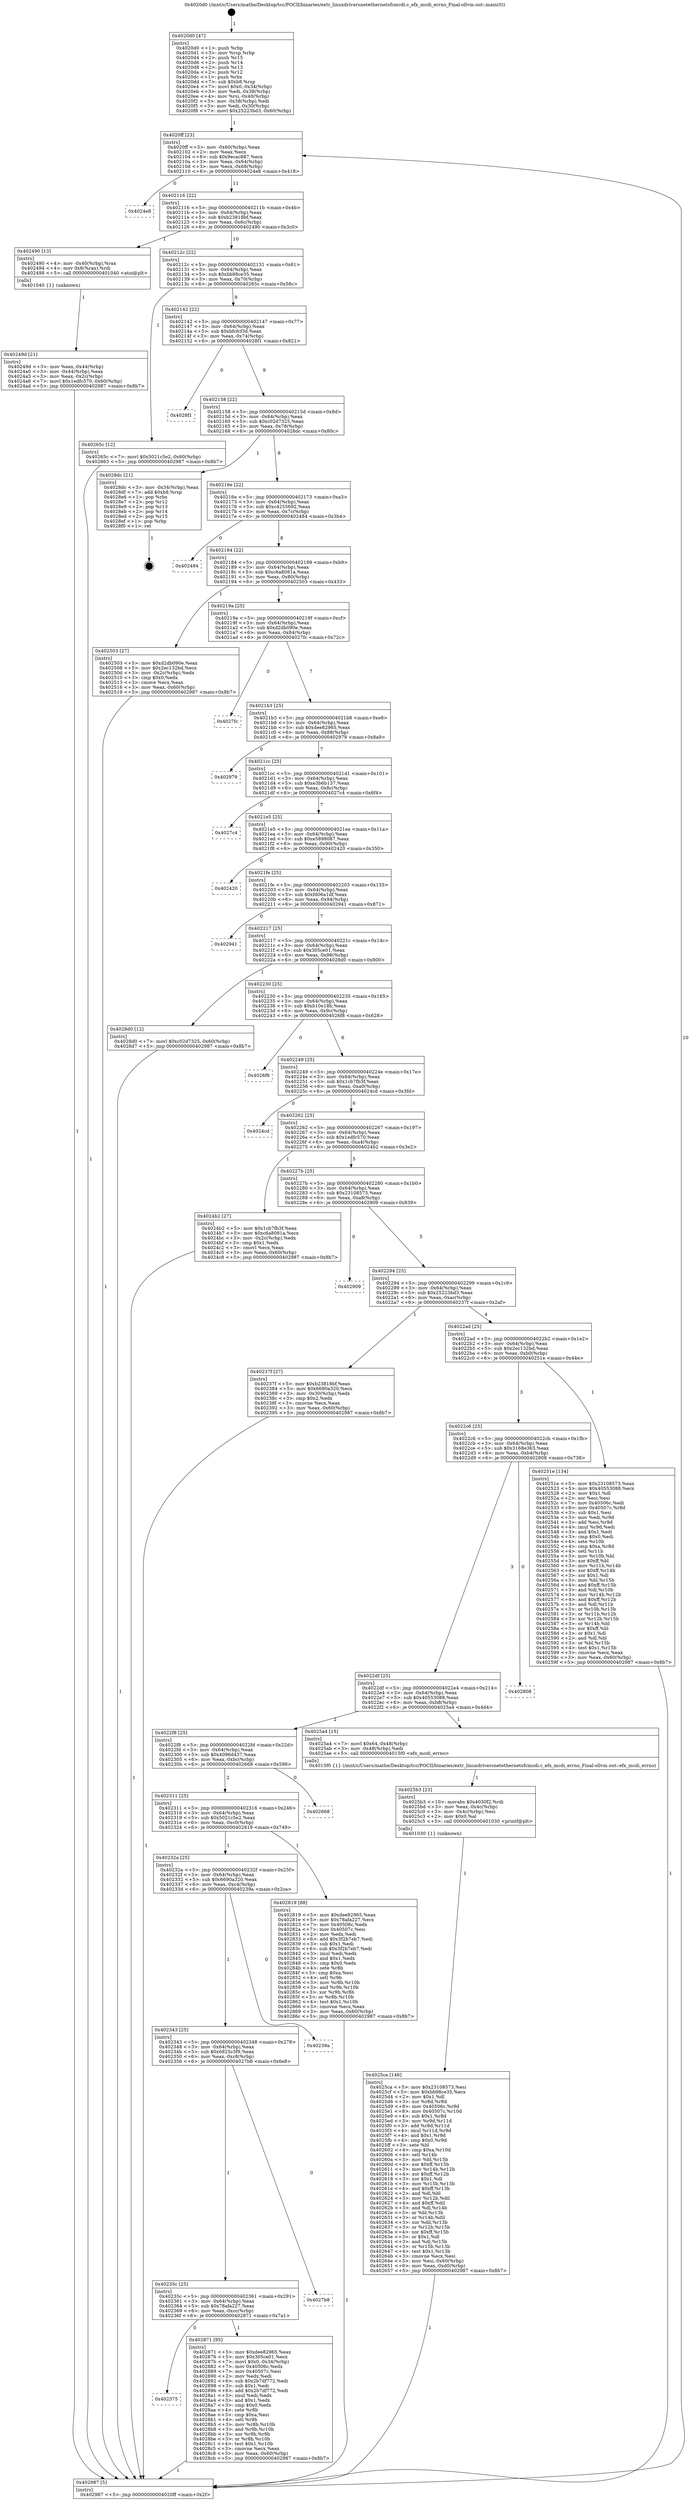 digraph "0x4020d0" {
  label = "0x4020d0 (/mnt/c/Users/mathe/Desktop/tcc/POCII/binaries/extr_linuxdriversnetethernetsfcmcdi.c_efx_mcdi_errno_Final-ollvm.out::main(0))"
  labelloc = "t"
  node[shape=record]

  Entry [label="",width=0.3,height=0.3,shape=circle,fillcolor=black,style=filled]
  "0x4020ff" [label="{
     0x4020ff [23]\l
     | [instrs]\l
     &nbsp;&nbsp;0x4020ff \<+3\>: mov -0x60(%rbp),%eax\l
     &nbsp;&nbsp;0x402102 \<+2\>: mov %eax,%ecx\l
     &nbsp;&nbsp;0x402104 \<+6\>: sub $0x9ecac887,%ecx\l
     &nbsp;&nbsp;0x40210a \<+3\>: mov %eax,-0x64(%rbp)\l
     &nbsp;&nbsp;0x40210d \<+3\>: mov %ecx,-0x68(%rbp)\l
     &nbsp;&nbsp;0x402110 \<+6\>: je 00000000004024e8 \<main+0x418\>\l
  }"]
  "0x4024e8" [label="{
     0x4024e8\l
  }", style=dashed]
  "0x402116" [label="{
     0x402116 [22]\l
     | [instrs]\l
     &nbsp;&nbsp;0x402116 \<+5\>: jmp 000000000040211b \<main+0x4b\>\l
     &nbsp;&nbsp;0x40211b \<+3\>: mov -0x64(%rbp),%eax\l
     &nbsp;&nbsp;0x40211e \<+5\>: sub $0xb23818bf,%eax\l
     &nbsp;&nbsp;0x402123 \<+3\>: mov %eax,-0x6c(%rbp)\l
     &nbsp;&nbsp;0x402126 \<+6\>: je 0000000000402490 \<main+0x3c0\>\l
  }"]
  Exit [label="",width=0.3,height=0.3,shape=circle,fillcolor=black,style=filled,peripheries=2]
  "0x402490" [label="{
     0x402490 [13]\l
     | [instrs]\l
     &nbsp;&nbsp;0x402490 \<+4\>: mov -0x40(%rbp),%rax\l
     &nbsp;&nbsp;0x402494 \<+4\>: mov 0x8(%rax),%rdi\l
     &nbsp;&nbsp;0x402498 \<+5\>: call 0000000000401040 \<atoi@plt\>\l
     | [calls]\l
     &nbsp;&nbsp;0x401040 \{1\} (unknown)\l
  }"]
  "0x40212c" [label="{
     0x40212c [22]\l
     | [instrs]\l
     &nbsp;&nbsp;0x40212c \<+5\>: jmp 0000000000402131 \<main+0x61\>\l
     &nbsp;&nbsp;0x402131 \<+3\>: mov -0x64(%rbp),%eax\l
     &nbsp;&nbsp;0x402134 \<+5\>: sub $0xbb98ce35,%eax\l
     &nbsp;&nbsp;0x402139 \<+3\>: mov %eax,-0x70(%rbp)\l
     &nbsp;&nbsp;0x40213c \<+6\>: je 000000000040265c \<main+0x58c\>\l
  }"]
  "0x402375" [label="{
     0x402375\l
  }", style=dashed]
  "0x40265c" [label="{
     0x40265c [12]\l
     | [instrs]\l
     &nbsp;&nbsp;0x40265c \<+7\>: movl $0x5021c5e2,-0x60(%rbp)\l
     &nbsp;&nbsp;0x402663 \<+5\>: jmp 0000000000402987 \<main+0x8b7\>\l
  }"]
  "0x402142" [label="{
     0x402142 [22]\l
     | [instrs]\l
     &nbsp;&nbsp;0x402142 \<+5\>: jmp 0000000000402147 \<main+0x77\>\l
     &nbsp;&nbsp;0x402147 \<+3\>: mov -0x64(%rbp),%eax\l
     &nbsp;&nbsp;0x40214a \<+5\>: sub $0xbfcfcf3d,%eax\l
     &nbsp;&nbsp;0x40214f \<+3\>: mov %eax,-0x74(%rbp)\l
     &nbsp;&nbsp;0x402152 \<+6\>: je 00000000004028f1 \<main+0x821\>\l
  }"]
  "0x402871" [label="{
     0x402871 [95]\l
     | [instrs]\l
     &nbsp;&nbsp;0x402871 \<+5\>: mov $0xdee82965,%eax\l
     &nbsp;&nbsp;0x402876 \<+5\>: mov $0x305ce01,%ecx\l
     &nbsp;&nbsp;0x40287b \<+7\>: movl $0x0,-0x34(%rbp)\l
     &nbsp;&nbsp;0x402882 \<+7\>: mov 0x40506c,%edx\l
     &nbsp;&nbsp;0x402889 \<+7\>: mov 0x40507c,%esi\l
     &nbsp;&nbsp;0x402890 \<+2\>: mov %edx,%edi\l
     &nbsp;&nbsp;0x402892 \<+6\>: sub $0x2b7df772,%edi\l
     &nbsp;&nbsp;0x402898 \<+3\>: sub $0x1,%edi\l
     &nbsp;&nbsp;0x40289b \<+6\>: add $0x2b7df772,%edi\l
     &nbsp;&nbsp;0x4028a1 \<+3\>: imul %edi,%edx\l
     &nbsp;&nbsp;0x4028a4 \<+3\>: and $0x1,%edx\l
     &nbsp;&nbsp;0x4028a7 \<+3\>: cmp $0x0,%edx\l
     &nbsp;&nbsp;0x4028aa \<+4\>: sete %r8b\l
     &nbsp;&nbsp;0x4028ae \<+3\>: cmp $0xa,%esi\l
     &nbsp;&nbsp;0x4028b1 \<+4\>: setl %r9b\l
     &nbsp;&nbsp;0x4028b5 \<+3\>: mov %r8b,%r10b\l
     &nbsp;&nbsp;0x4028b8 \<+3\>: and %r9b,%r10b\l
     &nbsp;&nbsp;0x4028bb \<+3\>: xor %r9b,%r8b\l
     &nbsp;&nbsp;0x4028be \<+3\>: or %r8b,%r10b\l
     &nbsp;&nbsp;0x4028c1 \<+4\>: test $0x1,%r10b\l
     &nbsp;&nbsp;0x4028c5 \<+3\>: cmovne %ecx,%eax\l
     &nbsp;&nbsp;0x4028c8 \<+3\>: mov %eax,-0x60(%rbp)\l
     &nbsp;&nbsp;0x4028cb \<+5\>: jmp 0000000000402987 \<main+0x8b7\>\l
  }"]
  "0x4028f1" [label="{
     0x4028f1\l
  }", style=dashed]
  "0x402158" [label="{
     0x402158 [22]\l
     | [instrs]\l
     &nbsp;&nbsp;0x402158 \<+5\>: jmp 000000000040215d \<main+0x8d\>\l
     &nbsp;&nbsp;0x40215d \<+3\>: mov -0x64(%rbp),%eax\l
     &nbsp;&nbsp;0x402160 \<+5\>: sub $0xc02d7325,%eax\l
     &nbsp;&nbsp;0x402165 \<+3\>: mov %eax,-0x78(%rbp)\l
     &nbsp;&nbsp;0x402168 \<+6\>: je 00000000004028dc \<main+0x80c\>\l
  }"]
  "0x40235c" [label="{
     0x40235c [25]\l
     | [instrs]\l
     &nbsp;&nbsp;0x40235c \<+5\>: jmp 0000000000402361 \<main+0x291\>\l
     &nbsp;&nbsp;0x402361 \<+3\>: mov -0x64(%rbp),%eax\l
     &nbsp;&nbsp;0x402364 \<+5\>: sub $0x78afa227,%eax\l
     &nbsp;&nbsp;0x402369 \<+6\>: mov %eax,-0xcc(%rbp)\l
     &nbsp;&nbsp;0x40236f \<+6\>: je 0000000000402871 \<main+0x7a1\>\l
  }"]
  "0x4028dc" [label="{
     0x4028dc [21]\l
     | [instrs]\l
     &nbsp;&nbsp;0x4028dc \<+3\>: mov -0x34(%rbp),%eax\l
     &nbsp;&nbsp;0x4028df \<+7\>: add $0xb8,%rsp\l
     &nbsp;&nbsp;0x4028e6 \<+1\>: pop %rbx\l
     &nbsp;&nbsp;0x4028e7 \<+2\>: pop %r12\l
     &nbsp;&nbsp;0x4028e9 \<+2\>: pop %r13\l
     &nbsp;&nbsp;0x4028eb \<+2\>: pop %r14\l
     &nbsp;&nbsp;0x4028ed \<+2\>: pop %r15\l
     &nbsp;&nbsp;0x4028ef \<+1\>: pop %rbp\l
     &nbsp;&nbsp;0x4028f0 \<+1\>: ret\l
  }"]
  "0x40216e" [label="{
     0x40216e [22]\l
     | [instrs]\l
     &nbsp;&nbsp;0x40216e \<+5\>: jmp 0000000000402173 \<main+0xa3\>\l
     &nbsp;&nbsp;0x402173 \<+3\>: mov -0x64(%rbp),%eax\l
     &nbsp;&nbsp;0x402176 \<+5\>: sub $0xc4255692,%eax\l
     &nbsp;&nbsp;0x40217b \<+3\>: mov %eax,-0x7c(%rbp)\l
     &nbsp;&nbsp;0x40217e \<+6\>: je 0000000000402484 \<main+0x3b4\>\l
  }"]
  "0x4027b8" [label="{
     0x4027b8\l
  }", style=dashed]
  "0x402484" [label="{
     0x402484\l
  }", style=dashed]
  "0x402184" [label="{
     0x402184 [22]\l
     | [instrs]\l
     &nbsp;&nbsp;0x402184 \<+5\>: jmp 0000000000402189 \<main+0xb9\>\l
     &nbsp;&nbsp;0x402189 \<+3\>: mov -0x64(%rbp),%eax\l
     &nbsp;&nbsp;0x40218c \<+5\>: sub $0xc6a8081a,%eax\l
     &nbsp;&nbsp;0x402191 \<+3\>: mov %eax,-0x80(%rbp)\l
     &nbsp;&nbsp;0x402194 \<+6\>: je 0000000000402503 \<main+0x433\>\l
  }"]
  "0x402343" [label="{
     0x402343 [25]\l
     | [instrs]\l
     &nbsp;&nbsp;0x402343 \<+5\>: jmp 0000000000402348 \<main+0x278\>\l
     &nbsp;&nbsp;0x402348 \<+3\>: mov -0x64(%rbp),%eax\l
     &nbsp;&nbsp;0x40234b \<+5\>: sub $0x6825c3f9,%eax\l
     &nbsp;&nbsp;0x402350 \<+6\>: mov %eax,-0xc8(%rbp)\l
     &nbsp;&nbsp;0x402356 \<+6\>: je 00000000004027b8 \<main+0x6e8\>\l
  }"]
  "0x402503" [label="{
     0x402503 [27]\l
     | [instrs]\l
     &nbsp;&nbsp;0x402503 \<+5\>: mov $0xd2db090e,%eax\l
     &nbsp;&nbsp;0x402508 \<+5\>: mov $0x2ec132bd,%ecx\l
     &nbsp;&nbsp;0x40250d \<+3\>: mov -0x2c(%rbp),%edx\l
     &nbsp;&nbsp;0x402510 \<+3\>: cmp $0x0,%edx\l
     &nbsp;&nbsp;0x402513 \<+3\>: cmove %ecx,%eax\l
     &nbsp;&nbsp;0x402516 \<+3\>: mov %eax,-0x60(%rbp)\l
     &nbsp;&nbsp;0x402519 \<+5\>: jmp 0000000000402987 \<main+0x8b7\>\l
  }"]
  "0x40219a" [label="{
     0x40219a [25]\l
     | [instrs]\l
     &nbsp;&nbsp;0x40219a \<+5\>: jmp 000000000040219f \<main+0xcf\>\l
     &nbsp;&nbsp;0x40219f \<+3\>: mov -0x64(%rbp),%eax\l
     &nbsp;&nbsp;0x4021a2 \<+5\>: sub $0xd2db090e,%eax\l
     &nbsp;&nbsp;0x4021a7 \<+6\>: mov %eax,-0x84(%rbp)\l
     &nbsp;&nbsp;0x4021ad \<+6\>: je 00000000004027fc \<main+0x72c\>\l
  }"]
  "0x40239a" [label="{
     0x40239a\l
  }", style=dashed]
  "0x4027fc" [label="{
     0x4027fc\l
  }", style=dashed]
  "0x4021b3" [label="{
     0x4021b3 [25]\l
     | [instrs]\l
     &nbsp;&nbsp;0x4021b3 \<+5\>: jmp 00000000004021b8 \<main+0xe8\>\l
     &nbsp;&nbsp;0x4021b8 \<+3\>: mov -0x64(%rbp),%eax\l
     &nbsp;&nbsp;0x4021bb \<+5\>: sub $0xdee82965,%eax\l
     &nbsp;&nbsp;0x4021c0 \<+6\>: mov %eax,-0x88(%rbp)\l
     &nbsp;&nbsp;0x4021c6 \<+6\>: je 0000000000402979 \<main+0x8a9\>\l
  }"]
  "0x40232a" [label="{
     0x40232a [25]\l
     | [instrs]\l
     &nbsp;&nbsp;0x40232a \<+5\>: jmp 000000000040232f \<main+0x25f\>\l
     &nbsp;&nbsp;0x40232f \<+3\>: mov -0x64(%rbp),%eax\l
     &nbsp;&nbsp;0x402332 \<+5\>: sub $0x6690a320,%eax\l
     &nbsp;&nbsp;0x402337 \<+6\>: mov %eax,-0xc4(%rbp)\l
     &nbsp;&nbsp;0x40233d \<+6\>: je 000000000040239a \<main+0x2ca\>\l
  }"]
  "0x402979" [label="{
     0x402979\l
  }", style=dashed]
  "0x4021cc" [label="{
     0x4021cc [25]\l
     | [instrs]\l
     &nbsp;&nbsp;0x4021cc \<+5\>: jmp 00000000004021d1 \<main+0x101\>\l
     &nbsp;&nbsp;0x4021d1 \<+3\>: mov -0x64(%rbp),%eax\l
     &nbsp;&nbsp;0x4021d4 \<+5\>: sub $0xe3b6b137,%eax\l
     &nbsp;&nbsp;0x4021d9 \<+6\>: mov %eax,-0x8c(%rbp)\l
     &nbsp;&nbsp;0x4021df \<+6\>: je 00000000004027c4 \<main+0x6f4\>\l
  }"]
  "0x402819" [label="{
     0x402819 [88]\l
     | [instrs]\l
     &nbsp;&nbsp;0x402819 \<+5\>: mov $0xdee82965,%eax\l
     &nbsp;&nbsp;0x40281e \<+5\>: mov $0x78afa227,%ecx\l
     &nbsp;&nbsp;0x402823 \<+7\>: mov 0x40506c,%edx\l
     &nbsp;&nbsp;0x40282a \<+7\>: mov 0x40507c,%esi\l
     &nbsp;&nbsp;0x402831 \<+2\>: mov %edx,%edi\l
     &nbsp;&nbsp;0x402833 \<+6\>: add $0x3f2b7eb7,%edi\l
     &nbsp;&nbsp;0x402839 \<+3\>: sub $0x1,%edi\l
     &nbsp;&nbsp;0x40283c \<+6\>: sub $0x3f2b7eb7,%edi\l
     &nbsp;&nbsp;0x402842 \<+3\>: imul %edi,%edx\l
     &nbsp;&nbsp;0x402845 \<+3\>: and $0x1,%edx\l
     &nbsp;&nbsp;0x402848 \<+3\>: cmp $0x0,%edx\l
     &nbsp;&nbsp;0x40284b \<+4\>: sete %r8b\l
     &nbsp;&nbsp;0x40284f \<+3\>: cmp $0xa,%esi\l
     &nbsp;&nbsp;0x402852 \<+4\>: setl %r9b\l
     &nbsp;&nbsp;0x402856 \<+3\>: mov %r8b,%r10b\l
     &nbsp;&nbsp;0x402859 \<+3\>: and %r9b,%r10b\l
     &nbsp;&nbsp;0x40285c \<+3\>: xor %r9b,%r8b\l
     &nbsp;&nbsp;0x40285f \<+3\>: or %r8b,%r10b\l
     &nbsp;&nbsp;0x402862 \<+4\>: test $0x1,%r10b\l
     &nbsp;&nbsp;0x402866 \<+3\>: cmovne %ecx,%eax\l
     &nbsp;&nbsp;0x402869 \<+3\>: mov %eax,-0x60(%rbp)\l
     &nbsp;&nbsp;0x40286c \<+5\>: jmp 0000000000402987 \<main+0x8b7\>\l
  }"]
  "0x4027c4" [label="{
     0x4027c4\l
  }", style=dashed]
  "0x4021e5" [label="{
     0x4021e5 [25]\l
     | [instrs]\l
     &nbsp;&nbsp;0x4021e5 \<+5\>: jmp 00000000004021ea \<main+0x11a\>\l
     &nbsp;&nbsp;0x4021ea \<+3\>: mov -0x64(%rbp),%eax\l
     &nbsp;&nbsp;0x4021ed \<+5\>: sub $0xe5898087,%eax\l
     &nbsp;&nbsp;0x4021f2 \<+6\>: mov %eax,-0x90(%rbp)\l
     &nbsp;&nbsp;0x4021f8 \<+6\>: je 0000000000402420 \<main+0x350\>\l
  }"]
  "0x402311" [label="{
     0x402311 [25]\l
     | [instrs]\l
     &nbsp;&nbsp;0x402311 \<+5\>: jmp 0000000000402316 \<main+0x246\>\l
     &nbsp;&nbsp;0x402316 \<+3\>: mov -0x64(%rbp),%eax\l
     &nbsp;&nbsp;0x402319 \<+5\>: sub $0x5021c5e2,%eax\l
     &nbsp;&nbsp;0x40231e \<+6\>: mov %eax,-0xc0(%rbp)\l
     &nbsp;&nbsp;0x402324 \<+6\>: je 0000000000402819 \<main+0x749\>\l
  }"]
  "0x402420" [label="{
     0x402420\l
  }", style=dashed]
  "0x4021fe" [label="{
     0x4021fe [25]\l
     | [instrs]\l
     &nbsp;&nbsp;0x4021fe \<+5\>: jmp 0000000000402203 \<main+0x133\>\l
     &nbsp;&nbsp;0x402203 \<+3\>: mov -0x64(%rbp),%eax\l
     &nbsp;&nbsp;0x402206 \<+5\>: sub $0xfd06a1df,%eax\l
     &nbsp;&nbsp;0x40220b \<+6\>: mov %eax,-0x94(%rbp)\l
     &nbsp;&nbsp;0x402211 \<+6\>: je 0000000000402941 \<main+0x871\>\l
  }"]
  "0x402668" [label="{
     0x402668\l
  }", style=dashed]
  "0x402941" [label="{
     0x402941\l
  }", style=dashed]
  "0x402217" [label="{
     0x402217 [25]\l
     | [instrs]\l
     &nbsp;&nbsp;0x402217 \<+5\>: jmp 000000000040221c \<main+0x14c\>\l
     &nbsp;&nbsp;0x40221c \<+3\>: mov -0x64(%rbp),%eax\l
     &nbsp;&nbsp;0x40221f \<+5\>: sub $0x305ce01,%eax\l
     &nbsp;&nbsp;0x402224 \<+6\>: mov %eax,-0x98(%rbp)\l
     &nbsp;&nbsp;0x40222a \<+6\>: je 00000000004028d0 \<main+0x800\>\l
  }"]
  "0x4025ca" [label="{
     0x4025ca [146]\l
     | [instrs]\l
     &nbsp;&nbsp;0x4025ca \<+5\>: mov $0x23108573,%esi\l
     &nbsp;&nbsp;0x4025cf \<+5\>: mov $0xbb98ce35,%ecx\l
     &nbsp;&nbsp;0x4025d4 \<+2\>: mov $0x1,%dl\l
     &nbsp;&nbsp;0x4025d6 \<+3\>: xor %r8d,%r8d\l
     &nbsp;&nbsp;0x4025d9 \<+8\>: mov 0x40506c,%r9d\l
     &nbsp;&nbsp;0x4025e1 \<+8\>: mov 0x40507c,%r10d\l
     &nbsp;&nbsp;0x4025e9 \<+4\>: sub $0x1,%r8d\l
     &nbsp;&nbsp;0x4025ed \<+3\>: mov %r9d,%r11d\l
     &nbsp;&nbsp;0x4025f0 \<+3\>: add %r8d,%r11d\l
     &nbsp;&nbsp;0x4025f3 \<+4\>: imul %r11d,%r9d\l
     &nbsp;&nbsp;0x4025f7 \<+4\>: and $0x1,%r9d\l
     &nbsp;&nbsp;0x4025fb \<+4\>: cmp $0x0,%r9d\l
     &nbsp;&nbsp;0x4025ff \<+3\>: sete %bl\l
     &nbsp;&nbsp;0x402602 \<+4\>: cmp $0xa,%r10d\l
     &nbsp;&nbsp;0x402606 \<+4\>: setl %r14b\l
     &nbsp;&nbsp;0x40260a \<+3\>: mov %bl,%r15b\l
     &nbsp;&nbsp;0x40260d \<+4\>: xor $0xff,%r15b\l
     &nbsp;&nbsp;0x402611 \<+3\>: mov %r14b,%r12b\l
     &nbsp;&nbsp;0x402614 \<+4\>: xor $0xff,%r12b\l
     &nbsp;&nbsp;0x402618 \<+3\>: xor $0x1,%dl\l
     &nbsp;&nbsp;0x40261b \<+3\>: mov %r15b,%r13b\l
     &nbsp;&nbsp;0x40261e \<+4\>: and $0xff,%r13b\l
     &nbsp;&nbsp;0x402622 \<+2\>: and %dl,%bl\l
     &nbsp;&nbsp;0x402624 \<+3\>: mov %r12b,%dil\l
     &nbsp;&nbsp;0x402627 \<+4\>: and $0xff,%dil\l
     &nbsp;&nbsp;0x40262b \<+3\>: and %dl,%r14b\l
     &nbsp;&nbsp;0x40262e \<+3\>: or %bl,%r13b\l
     &nbsp;&nbsp;0x402631 \<+3\>: or %r14b,%dil\l
     &nbsp;&nbsp;0x402634 \<+3\>: xor %dil,%r13b\l
     &nbsp;&nbsp;0x402637 \<+3\>: or %r12b,%r15b\l
     &nbsp;&nbsp;0x40263a \<+4\>: xor $0xff,%r15b\l
     &nbsp;&nbsp;0x40263e \<+3\>: or $0x1,%dl\l
     &nbsp;&nbsp;0x402641 \<+3\>: and %dl,%r15b\l
     &nbsp;&nbsp;0x402644 \<+3\>: or %r15b,%r13b\l
     &nbsp;&nbsp;0x402647 \<+4\>: test $0x1,%r13b\l
     &nbsp;&nbsp;0x40264b \<+3\>: cmovne %ecx,%esi\l
     &nbsp;&nbsp;0x40264e \<+3\>: mov %esi,-0x60(%rbp)\l
     &nbsp;&nbsp;0x402651 \<+6\>: mov %eax,-0xd0(%rbp)\l
     &nbsp;&nbsp;0x402657 \<+5\>: jmp 0000000000402987 \<main+0x8b7\>\l
  }"]
  "0x4028d0" [label="{
     0x4028d0 [12]\l
     | [instrs]\l
     &nbsp;&nbsp;0x4028d0 \<+7\>: movl $0xc02d7325,-0x60(%rbp)\l
     &nbsp;&nbsp;0x4028d7 \<+5\>: jmp 0000000000402987 \<main+0x8b7\>\l
  }"]
  "0x402230" [label="{
     0x402230 [25]\l
     | [instrs]\l
     &nbsp;&nbsp;0x402230 \<+5\>: jmp 0000000000402235 \<main+0x165\>\l
     &nbsp;&nbsp;0x402235 \<+3\>: mov -0x64(%rbp),%eax\l
     &nbsp;&nbsp;0x402238 \<+5\>: sub $0xb10e18b,%eax\l
     &nbsp;&nbsp;0x40223d \<+6\>: mov %eax,-0x9c(%rbp)\l
     &nbsp;&nbsp;0x402243 \<+6\>: je 00000000004026f8 \<main+0x628\>\l
  }"]
  "0x4025b3" [label="{
     0x4025b3 [23]\l
     | [instrs]\l
     &nbsp;&nbsp;0x4025b3 \<+10\>: movabs $0x4030f2,%rdi\l
     &nbsp;&nbsp;0x4025bd \<+3\>: mov %eax,-0x4c(%rbp)\l
     &nbsp;&nbsp;0x4025c0 \<+3\>: mov -0x4c(%rbp),%esi\l
     &nbsp;&nbsp;0x4025c3 \<+2\>: mov $0x0,%al\l
     &nbsp;&nbsp;0x4025c5 \<+5\>: call 0000000000401030 \<printf@plt\>\l
     | [calls]\l
     &nbsp;&nbsp;0x401030 \{1\} (unknown)\l
  }"]
  "0x4026f8" [label="{
     0x4026f8\l
  }", style=dashed]
  "0x402249" [label="{
     0x402249 [25]\l
     | [instrs]\l
     &nbsp;&nbsp;0x402249 \<+5\>: jmp 000000000040224e \<main+0x17e\>\l
     &nbsp;&nbsp;0x40224e \<+3\>: mov -0x64(%rbp),%eax\l
     &nbsp;&nbsp;0x402251 \<+5\>: sub $0x1cb7fb3f,%eax\l
     &nbsp;&nbsp;0x402256 \<+6\>: mov %eax,-0xa0(%rbp)\l
     &nbsp;&nbsp;0x40225c \<+6\>: je 00000000004024cd \<main+0x3fd\>\l
  }"]
  "0x4022f8" [label="{
     0x4022f8 [25]\l
     | [instrs]\l
     &nbsp;&nbsp;0x4022f8 \<+5\>: jmp 00000000004022fd \<main+0x22d\>\l
     &nbsp;&nbsp;0x4022fd \<+3\>: mov -0x64(%rbp),%eax\l
     &nbsp;&nbsp;0x402300 \<+5\>: sub $0x4096d437,%eax\l
     &nbsp;&nbsp;0x402305 \<+6\>: mov %eax,-0xbc(%rbp)\l
     &nbsp;&nbsp;0x40230b \<+6\>: je 0000000000402668 \<main+0x598\>\l
  }"]
  "0x4024cd" [label="{
     0x4024cd\l
  }", style=dashed]
  "0x402262" [label="{
     0x402262 [25]\l
     | [instrs]\l
     &nbsp;&nbsp;0x402262 \<+5\>: jmp 0000000000402267 \<main+0x197\>\l
     &nbsp;&nbsp;0x402267 \<+3\>: mov -0x64(%rbp),%eax\l
     &nbsp;&nbsp;0x40226a \<+5\>: sub $0x1edfc570,%eax\l
     &nbsp;&nbsp;0x40226f \<+6\>: mov %eax,-0xa4(%rbp)\l
     &nbsp;&nbsp;0x402275 \<+6\>: je 00000000004024b2 \<main+0x3e2\>\l
  }"]
  "0x4025a4" [label="{
     0x4025a4 [15]\l
     | [instrs]\l
     &nbsp;&nbsp;0x4025a4 \<+7\>: movl $0x64,-0x48(%rbp)\l
     &nbsp;&nbsp;0x4025ab \<+3\>: mov -0x48(%rbp),%edi\l
     &nbsp;&nbsp;0x4025ae \<+5\>: call 00000000004015f0 \<efx_mcdi_errno\>\l
     | [calls]\l
     &nbsp;&nbsp;0x4015f0 \{1\} (/mnt/c/Users/mathe/Desktop/tcc/POCII/binaries/extr_linuxdriversnetethernetsfcmcdi.c_efx_mcdi_errno_Final-ollvm.out::efx_mcdi_errno)\l
  }"]
  "0x4024b2" [label="{
     0x4024b2 [27]\l
     | [instrs]\l
     &nbsp;&nbsp;0x4024b2 \<+5\>: mov $0x1cb7fb3f,%eax\l
     &nbsp;&nbsp;0x4024b7 \<+5\>: mov $0xc6a8081a,%ecx\l
     &nbsp;&nbsp;0x4024bc \<+3\>: mov -0x2c(%rbp),%edx\l
     &nbsp;&nbsp;0x4024bf \<+3\>: cmp $0x1,%edx\l
     &nbsp;&nbsp;0x4024c2 \<+3\>: cmovl %ecx,%eax\l
     &nbsp;&nbsp;0x4024c5 \<+3\>: mov %eax,-0x60(%rbp)\l
     &nbsp;&nbsp;0x4024c8 \<+5\>: jmp 0000000000402987 \<main+0x8b7\>\l
  }"]
  "0x40227b" [label="{
     0x40227b [25]\l
     | [instrs]\l
     &nbsp;&nbsp;0x40227b \<+5\>: jmp 0000000000402280 \<main+0x1b0\>\l
     &nbsp;&nbsp;0x402280 \<+3\>: mov -0x64(%rbp),%eax\l
     &nbsp;&nbsp;0x402283 \<+5\>: sub $0x23108573,%eax\l
     &nbsp;&nbsp;0x402288 \<+6\>: mov %eax,-0xa8(%rbp)\l
     &nbsp;&nbsp;0x40228e \<+6\>: je 0000000000402909 \<main+0x839\>\l
  }"]
  "0x4022df" [label="{
     0x4022df [25]\l
     | [instrs]\l
     &nbsp;&nbsp;0x4022df \<+5\>: jmp 00000000004022e4 \<main+0x214\>\l
     &nbsp;&nbsp;0x4022e4 \<+3\>: mov -0x64(%rbp),%eax\l
     &nbsp;&nbsp;0x4022e7 \<+5\>: sub $0x40553088,%eax\l
     &nbsp;&nbsp;0x4022ec \<+6\>: mov %eax,-0xb8(%rbp)\l
     &nbsp;&nbsp;0x4022f2 \<+6\>: je 00000000004025a4 \<main+0x4d4\>\l
  }"]
  "0x402909" [label="{
     0x402909\l
  }", style=dashed]
  "0x402294" [label="{
     0x402294 [25]\l
     | [instrs]\l
     &nbsp;&nbsp;0x402294 \<+5\>: jmp 0000000000402299 \<main+0x1c9\>\l
     &nbsp;&nbsp;0x402299 \<+3\>: mov -0x64(%rbp),%eax\l
     &nbsp;&nbsp;0x40229c \<+5\>: sub $0x25223bd3,%eax\l
     &nbsp;&nbsp;0x4022a1 \<+6\>: mov %eax,-0xac(%rbp)\l
     &nbsp;&nbsp;0x4022a7 \<+6\>: je 000000000040237f \<main+0x2af\>\l
  }"]
  "0x402808" [label="{
     0x402808\l
  }", style=dashed]
  "0x40237f" [label="{
     0x40237f [27]\l
     | [instrs]\l
     &nbsp;&nbsp;0x40237f \<+5\>: mov $0xb23818bf,%eax\l
     &nbsp;&nbsp;0x402384 \<+5\>: mov $0x6690a320,%ecx\l
     &nbsp;&nbsp;0x402389 \<+3\>: mov -0x30(%rbp),%edx\l
     &nbsp;&nbsp;0x40238c \<+3\>: cmp $0x2,%edx\l
     &nbsp;&nbsp;0x40238f \<+3\>: cmovne %ecx,%eax\l
     &nbsp;&nbsp;0x402392 \<+3\>: mov %eax,-0x60(%rbp)\l
     &nbsp;&nbsp;0x402395 \<+5\>: jmp 0000000000402987 \<main+0x8b7\>\l
  }"]
  "0x4022ad" [label="{
     0x4022ad [25]\l
     | [instrs]\l
     &nbsp;&nbsp;0x4022ad \<+5\>: jmp 00000000004022b2 \<main+0x1e2\>\l
     &nbsp;&nbsp;0x4022b2 \<+3\>: mov -0x64(%rbp),%eax\l
     &nbsp;&nbsp;0x4022b5 \<+5\>: sub $0x2ec132bd,%eax\l
     &nbsp;&nbsp;0x4022ba \<+6\>: mov %eax,-0xb0(%rbp)\l
     &nbsp;&nbsp;0x4022c0 \<+6\>: je 000000000040251e \<main+0x44e\>\l
  }"]
  "0x402987" [label="{
     0x402987 [5]\l
     | [instrs]\l
     &nbsp;&nbsp;0x402987 \<+5\>: jmp 00000000004020ff \<main+0x2f\>\l
  }"]
  "0x4020d0" [label="{
     0x4020d0 [47]\l
     | [instrs]\l
     &nbsp;&nbsp;0x4020d0 \<+1\>: push %rbp\l
     &nbsp;&nbsp;0x4020d1 \<+3\>: mov %rsp,%rbp\l
     &nbsp;&nbsp;0x4020d4 \<+2\>: push %r15\l
     &nbsp;&nbsp;0x4020d6 \<+2\>: push %r14\l
     &nbsp;&nbsp;0x4020d8 \<+2\>: push %r13\l
     &nbsp;&nbsp;0x4020da \<+2\>: push %r12\l
     &nbsp;&nbsp;0x4020dc \<+1\>: push %rbx\l
     &nbsp;&nbsp;0x4020dd \<+7\>: sub $0xb8,%rsp\l
     &nbsp;&nbsp;0x4020e4 \<+7\>: movl $0x0,-0x34(%rbp)\l
     &nbsp;&nbsp;0x4020eb \<+3\>: mov %edi,-0x38(%rbp)\l
     &nbsp;&nbsp;0x4020ee \<+4\>: mov %rsi,-0x40(%rbp)\l
     &nbsp;&nbsp;0x4020f2 \<+3\>: mov -0x38(%rbp),%edi\l
     &nbsp;&nbsp;0x4020f5 \<+3\>: mov %edi,-0x30(%rbp)\l
     &nbsp;&nbsp;0x4020f8 \<+7\>: movl $0x25223bd3,-0x60(%rbp)\l
  }"]
  "0x40249d" [label="{
     0x40249d [21]\l
     | [instrs]\l
     &nbsp;&nbsp;0x40249d \<+3\>: mov %eax,-0x44(%rbp)\l
     &nbsp;&nbsp;0x4024a0 \<+3\>: mov -0x44(%rbp),%eax\l
     &nbsp;&nbsp;0x4024a3 \<+3\>: mov %eax,-0x2c(%rbp)\l
     &nbsp;&nbsp;0x4024a6 \<+7\>: movl $0x1edfc570,-0x60(%rbp)\l
     &nbsp;&nbsp;0x4024ad \<+5\>: jmp 0000000000402987 \<main+0x8b7\>\l
  }"]
  "0x4022c6" [label="{
     0x4022c6 [25]\l
     | [instrs]\l
     &nbsp;&nbsp;0x4022c6 \<+5\>: jmp 00000000004022cb \<main+0x1fb\>\l
     &nbsp;&nbsp;0x4022cb \<+3\>: mov -0x64(%rbp),%eax\l
     &nbsp;&nbsp;0x4022ce \<+5\>: sub $0x3168e363,%eax\l
     &nbsp;&nbsp;0x4022d3 \<+6\>: mov %eax,-0xb4(%rbp)\l
     &nbsp;&nbsp;0x4022d9 \<+6\>: je 0000000000402808 \<main+0x738\>\l
  }"]
  "0x40251e" [label="{
     0x40251e [134]\l
     | [instrs]\l
     &nbsp;&nbsp;0x40251e \<+5\>: mov $0x23108573,%eax\l
     &nbsp;&nbsp;0x402523 \<+5\>: mov $0x40553088,%ecx\l
     &nbsp;&nbsp;0x402528 \<+2\>: mov $0x1,%dl\l
     &nbsp;&nbsp;0x40252a \<+2\>: xor %esi,%esi\l
     &nbsp;&nbsp;0x40252c \<+7\>: mov 0x40506c,%edi\l
     &nbsp;&nbsp;0x402533 \<+8\>: mov 0x40507c,%r8d\l
     &nbsp;&nbsp;0x40253b \<+3\>: sub $0x1,%esi\l
     &nbsp;&nbsp;0x40253e \<+3\>: mov %edi,%r9d\l
     &nbsp;&nbsp;0x402541 \<+3\>: add %esi,%r9d\l
     &nbsp;&nbsp;0x402544 \<+4\>: imul %r9d,%edi\l
     &nbsp;&nbsp;0x402548 \<+3\>: and $0x1,%edi\l
     &nbsp;&nbsp;0x40254b \<+3\>: cmp $0x0,%edi\l
     &nbsp;&nbsp;0x40254e \<+4\>: sete %r10b\l
     &nbsp;&nbsp;0x402552 \<+4\>: cmp $0xa,%r8d\l
     &nbsp;&nbsp;0x402556 \<+4\>: setl %r11b\l
     &nbsp;&nbsp;0x40255a \<+3\>: mov %r10b,%bl\l
     &nbsp;&nbsp;0x40255d \<+3\>: xor $0xff,%bl\l
     &nbsp;&nbsp;0x402560 \<+3\>: mov %r11b,%r14b\l
     &nbsp;&nbsp;0x402563 \<+4\>: xor $0xff,%r14b\l
     &nbsp;&nbsp;0x402567 \<+3\>: xor $0x1,%dl\l
     &nbsp;&nbsp;0x40256a \<+3\>: mov %bl,%r15b\l
     &nbsp;&nbsp;0x40256d \<+4\>: and $0xff,%r15b\l
     &nbsp;&nbsp;0x402571 \<+3\>: and %dl,%r10b\l
     &nbsp;&nbsp;0x402574 \<+3\>: mov %r14b,%r12b\l
     &nbsp;&nbsp;0x402577 \<+4\>: and $0xff,%r12b\l
     &nbsp;&nbsp;0x40257b \<+3\>: and %dl,%r11b\l
     &nbsp;&nbsp;0x40257e \<+3\>: or %r10b,%r15b\l
     &nbsp;&nbsp;0x402581 \<+3\>: or %r11b,%r12b\l
     &nbsp;&nbsp;0x402584 \<+3\>: xor %r12b,%r15b\l
     &nbsp;&nbsp;0x402587 \<+3\>: or %r14b,%bl\l
     &nbsp;&nbsp;0x40258a \<+3\>: xor $0xff,%bl\l
     &nbsp;&nbsp;0x40258d \<+3\>: or $0x1,%dl\l
     &nbsp;&nbsp;0x402590 \<+2\>: and %dl,%bl\l
     &nbsp;&nbsp;0x402592 \<+3\>: or %bl,%r15b\l
     &nbsp;&nbsp;0x402595 \<+4\>: test $0x1,%r15b\l
     &nbsp;&nbsp;0x402599 \<+3\>: cmovne %ecx,%eax\l
     &nbsp;&nbsp;0x40259c \<+3\>: mov %eax,-0x60(%rbp)\l
     &nbsp;&nbsp;0x40259f \<+5\>: jmp 0000000000402987 \<main+0x8b7\>\l
  }"]
  Entry -> "0x4020d0" [label=" 1"]
  "0x4020ff" -> "0x4024e8" [label=" 0"]
  "0x4020ff" -> "0x402116" [label=" 11"]
  "0x4028dc" -> Exit [label=" 1"]
  "0x402116" -> "0x402490" [label=" 1"]
  "0x402116" -> "0x40212c" [label=" 10"]
  "0x4028d0" -> "0x402987" [label=" 1"]
  "0x40212c" -> "0x40265c" [label=" 1"]
  "0x40212c" -> "0x402142" [label=" 9"]
  "0x402871" -> "0x402987" [label=" 1"]
  "0x402142" -> "0x4028f1" [label=" 0"]
  "0x402142" -> "0x402158" [label=" 9"]
  "0x40235c" -> "0x402375" [label=" 0"]
  "0x402158" -> "0x4028dc" [label=" 1"]
  "0x402158" -> "0x40216e" [label=" 8"]
  "0x40235c" -> "0x402871" [label=" 1"]
  "0x40216e" -> "0x402484" [label=" 0"]
  "0x40216e" -> "0x402184" [label=" 8"]
  "0x402343" -> "0x40235c" [label=" 1"]
  "0x402184" -> "0x402503" [label=" 1"]
  "0x402184" -> "0x40219a" [label=" 7"]
  "0x402343" -> "0x4027b8" [label=" 0"]
  "0x40219a" -> "0x4027fc" [label=" 0"]
  "0x40219a" -> "0x4021b3" [label=" 7"]
  "0x40232a" -> "0x402343" [label=" 1"]
  "0x4021b3" -> "0x402979" [label=" 0"]
  "0x4021b3" -> "0x4021cc" [label=" 7"]
  "0x40232a" -> "0x40239a" [label=" 0"]
  "0x4021cc" -> "0x4027c4" [label=" 0"]
  "0x4021cc" -> "0x4021e5" [label=" 7"]
  "0x402819" -> "0x402987" [label=" 1"]
  "0x4021e5" -> "0x402420" [label=" 0"]
  "0x4021e5" -> "0x4021fe" [label=" 7"]
  "0x402311" -> "0x402819" [label=" 1"]
  "0x4021fe" -> "0x402941" [label=" 0"]
  "0x4021fe" -> "0x402217" [label=" 7"]
  "0x402311" -> "0x40232a" [label=" 1"]
  "0x402217" -> "0x4028d0" [label=" 1"]
  "0x402217" -> "0x402230" [label=" 6"]
  "0x4022f8" -> "0x402668" [label=" 0"]
  "0x402230" -> "0x4026f8" [label=" 0"]
  "0x402230" -> "0x402249" [label=" 6"]
  "0x4022f8" -> "0x402311" [label=" 2"]
  "0x402249" -> "0x4024cd" [label=" 0"]
  "0x402249" -> "0x402262" [label=" 6"]
  "0x40265c" -> "0x402987" [label=" 1"]
  "0x402262" -> "0x4024b2" [label=" 1"]
  "0x402262" -> "0x40227b" [label=" 5"]
  "0x4025ca" -> "0x402987" [label=" 1"]
  "0x40227b" -> "0x402909" [label=" 0"]
  "0x40227b" -> "0x402294" [label=" 5"]
  "0x4025a4" -> "0x4025b3" [label=" 1"]
  "0x402294" -> "0x40237f" [label=" 1"]
  "0x402294" -> "0x4022ad" [label=" 4"]
  "0x40237f" -> "0x402987" [label=" 1"]
  "0x4020d0" -> "0x4020ff" [label=" 1"]
  "0x402987" -> "0x4020ff" [label=" 10"]
  "0x402490" -> "0x40249d" [label=" 1"]
  "0x40249d" -> "0x402987" [label=" 1"]
  "0x4024b2" -> "0x402987" [label=" 1"]
  "0x402503" -> "0x402987" [label=" 1"]
  "0x4022df" -> "0x4022f8" [label=" 2"]
  "0x4022ad" -> "0x40251e" [label=" 1"]
  "0x4022ad" -> "0x4022c6" [label=" 3"]
  "0x40251e" -> "0x402987" [label=" 1"]
  "0x4022df" -> "0x4025a4" [label=" 1"]
  "0x4022c6" -> "0x402808" [label=" 0"]
  "0x4022c6" -> "0x4022df" [label=" 3"]
  "0x4025b3" -> "0x4025ca" [label=" 1"]
}
